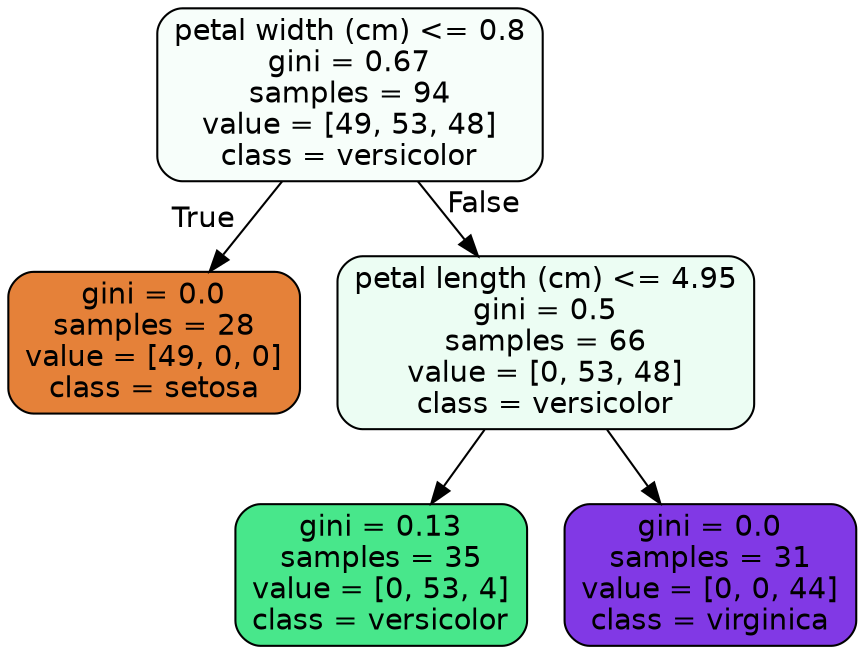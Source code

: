 digraph Tree {
node [shape=box, style="filled, rounded", color="black", fontname=helvetica] ;
edge [fontname=helvetica] ;
0 [label="petal width (cm) <= 0.8\ngini = 0.67\nsamples = 94\nvalue = [49, 53, 48]\nclass = versicolor", fillcolor="#f7fefa"] ;
1 [label="gini = 0.0\nsamples = 28\nvalue = [49, 0, 0]\nclass = setosa", fillcolor="#e58139"] ;
0 -> 1 [labeldistance=2.5, labelangle=45, headlabel="True"] ;
2 [label="petal length (cm) <= 4.95\ngini = 0.5\nsamples = 66\nvalue = [0, 53, 48]\nclass = versicolor", fillcolor="#ecfdf3"] ;
0 -> 2 [labeldistance=2.5, labelangle=-45, headlabel="False"] ;
3 [label="gini = 0.13\nsamples = 35\nvalue = [0, 53, 4]\nclass = versicolor", fillcolor="#48e78b"] ;
2 -> 3 ;
4 [label="gini = 0.0\nsamples = 31\nvalue = [0, 0, 44]\nclass = virginica", fillcolor="#8139e5"] ;
2 -> 4 ;
}